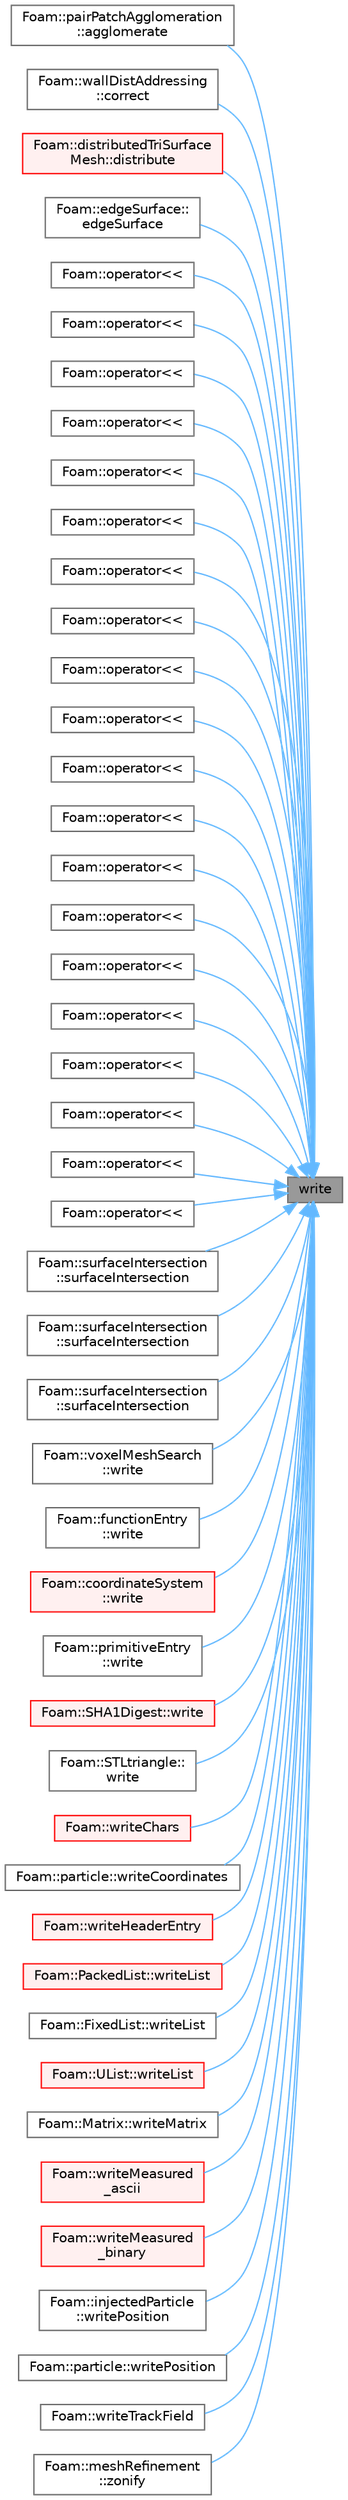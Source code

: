 digraph "write"
{
 // LATEX_PDF_SIZE
  bgcolor="transparent";
  edge [fontname=Helvetica,fontsize=10,labelfontname=Helvetica,labelfontsize=10];
  node [fontname=Helvetica,fontsize=10,shape=box,height=0.2,width=0.4];
  rankdir="RL";
  Node1 [id="Node000001",label="write",height=0.2,width=0.4,color="gray40", fillcolor="grey60", style="filled", fontcolor="black",tooltip=" "];
  Node1 -> Node2 [id="edge1_Node000001_Node000002",dir="back",color="steelblue1",style="solid",tooltip=" "];
  Node2 [id="Node000002",label="Foam::pairPatchAgglomeration\l::agglomerate",height=0.2,width=0.4,color="grey40", fillcolor="white", style="filled",URL="$classFoam_1_1pairPatchAgglomeration.html#a8a7e2d0d92c331c4f8b11e23e849f739",tooltip=" "];
  Node1 -> Node3 [id="edge2_Node000001_Node000003",dir="back",color="steelblue1",style="solid",tooltip=" "];
  Node3 [id="Node000003",label="Foam::wallDistAddressing\l::correct",height=0.2,width=0.4,color="grey40", fillcolor="white", style="filled",URL="$classFoam_1_1wallDistAddressing.html#a20bcaf396ed73535912d9a43d494fe74",tooltip=" "];
  Node1 -> Node4 [id="edge3_Node000001_Node000004",dir="back",color="steelblue1",style="solid",tooltip=" "];
  Node4 [id="Node000004",label="Foam::distributedTriSurface\lMesh::distribute",height=0.2,width=0.4,color="red", fillcolor="#FFF0F0", style="filled",URL="$classFoam_1_1distributedTriSurfaceMesh.html#a30b981a389a43e4853d4dec45e4e5edb",tooltip=" "];
  Node1 -> Node7 [id="edge4_Node000001_Node000007",dir="back",color="steelblue1",style="solid",tooltip=" "];
  Node7 [id="Node000007",label="Foam::edgeSurface::\ledgeSurface",height=0.2,width=0.4,color="grey40", fillcolor="white", style="filled",URL="$classFoam_1_1edgeSurface.html#abe6268d682c2dab294acf2175f47ca38",tooltip=" "];
  Node1 -> Node8 [id="edge5_Node000001_Node000008",dir="back",color="steelblue1",style="solid",tooltip=" "];
  Node8 [id="Node000008",label="Foam::operator\<\<",height=0.2,width=0.4,color="grey40", fillcolor="white", style="filled",URL="$namespaceFoam.html#a8648aef34e23f65341048f1b6b515aad",tooltip=" "];
  Node1 -> Node9 [id="edge6_Node000001_Node000009",dir="back",color="steelblue1",style="solid",tooltip=" "];
  Node9 [id="Node000009",label="Foam::operator\<\<",height=0.2,width=0.4,color="grey40", fillcolor="white", style="filled",URL="$namespaceFoam.html#a26b2a2a2e38bf739a951314e39138c82",tooltip=" "];
  Node1 -> Node10 [id="edge7_Node000001_Node000010",dir="back",color="steelblue1",style="solid",tooltip=" "];
  Node10 [id="Node000010",label="Foam::operator\<\<",height=0.2,width=0.4,color="grey40", fillcolor="white", style="filled",URL="$namespaceFoam.html#abd26a966ba3c1db211ef1b057e083908",tooltip=" "];
  Node1 -> Node11 [id="edge8_Node000001_Node000011",dir="back",color="steelblue1",style="solid",tooltip=" "];
  Node11 [id="Node000011",label="Foam::operator\<\<",height=0.2,width=0.4,color="grey40", fillcolor="white", style="filled",URL="$namespaceFoam.html#a169e75e90db47b4016a912d3092f5228",tooltip=" "];
  Node1 -> Node12 [id="edge9_Node000001_Node000012",dir="back",color="steelblue1",style="solid",tooltip=" "];
  Node12 [id="Node000012",label="Foam::operator\<\<",height=0.2,width=0.4,color="grey40", fillcolor="white", style="filled",URL="$namespaceFoam.html#a098cb4f841e337014fa9931b252070be",tooltip=" "];
  Node1 -> Node13 [id="edge10_Node000001_Node000013",dir="back",color="steelblue1",style="solid",tooltip=" "];
  Node13 [id="Node000013",label="Foam::operator\<\<",height=0.2,width=0.4,color="grey40", fillcolor="white", style="filled",URL="$namespaceFoam.html#a0df35d5d679bc115d8afee3f8b04ff9e",tooltip=" "];
  Node1 -> Node14 [id="edge11_Node000001_Node000014",dir="back",color="steelblue1",style="solid",tooltip=" "];
  Node14 [id="Node000014",label="Foam::operator\<\<",height=0.2,width=0.4,color="grey40", fillcolor="white", style="filled",URL="$namespaceFoam.html#a9cdaa266d5897135b23eb5d229811998",tooltip=" "];
  Node1 -> Node15 [id="edge12_Node000001_Node000015",dir="back",color="steelblue1",style="solid",tooltip=" "];
  Node15 [id="Node000015",label="Foam::operator\<\<",height=0.2,width=0.4,color="grey40", fillcolor="white", style="filled",URL="$namespaceFoam.html#a70a67c9daac7658b38920f7b613944b0",tooltip=" "];
  Node1 -> Node16 [id="edge13_Node000001_Node000016",dir="back",color="steelblue1",style="solid",tooltip=" "];
  Node16 [id="Node000016",label="Foam::operator\<\<",height=0.2,width=0.4,color="grey40", fillcolor="white", style="filled",URL="$namespaceFoam.html#a3db33a543ad6169bd6ad37ab1fb3cbe0",tooltip=" "];
  Node1 -> Node17 [id="edge14_Node000001_Node000017",dir="back",color="steelblue1",style="solid",tooltip=" "];
  Node17 [id="Node000017",label="Foam::operator\<\<",height=0.2,width=0.4,color="grey40", fillcolor="white", style="filled",URL="$namespaceFoam.html#a3ac30d5f2a5a3a6df90d7dcf9e8bebcd",tooltip=" "];
  Node1 -> Node18 [id="edge15_Node000001_Node000018",dir="back",color="steelblue1",style="solid",tooltip=" "];
  Node18 [id="Node000018",label="Foam::operator\<\<",height=0.2,width=0.4,color="grey40", fillcolor="white", style="filled",URL="$namespaceFoam.html#a8e21e4545d39adcd2ee0b991329bf79c",tooltip=" "];
  Node1 -> Node19 [id="edge16_Node000001_Node000019",dir="back",color="steelblue1",style="solid",tooltip=" "];
  Node19 [id="Node000019",label="Foam::operator\<\<",height=0.2,width=0.4,color="grey40", fillcolor="white", style="filled",URL="$namespaceFoam.html#a7996be73444689cb1c903e0798104b82",tooltip=" "];
  Node1 -> Node20 [id="edge17_Node000001_Node000020",dir="back",color="steelblue1",style="solid",tooltip=" "];
  Node20 [id="Node000020",label="Foam::operator\<\<",height=0.2,width=0.4,color="grey40", fillcolor="white", style="filled",URL="$namespaceFoam.html#aa0ca96288278f2f42d9f1ba42f3fe1a9",tooltip=" "];
  Node1 -> Node21 [id="edge18_Node000001_Node000021",dir="back",color="steelblue1",style="solid",tooltip=" "];
  Node21 [id="Node000021",label="Foam::operator\<\<",height=0.2,width=0.4,color="grey40", fillcolor="white", style="filled",URL="$namespaceFoam.html#ae8d5a7d2cd8c87970c4366193ccb6557",tooltip=" "];
  Node1 -> Node22 [id="edge19_Node000001_Node000022",dir="back",color="steelblue1",style="solid",tooltip=" "];
  Node22 [id="Node000022",label="Foam::operator\<\<",height=0.2,width=0.4,color="grey40", fillcolor="white", style="filled",URL="$namespaceFoam.html#a686c8044f00c16d56df0dc15f6820fcf",tooltip=" "];
  Node1 -> Node23 [id="edge20_Node000001_Node000023",dir="back",color="steelblue1",style="solid",tooltip=" "];
  Node23 [id="Node000023",label="Foam::operator\<\<",height=0.2,width=0.4,color="grey40", fillcolor="white", style="filled",URL="$namespaceFoam.html#a4d839b9b9ecbb82827b1f7fe9fe86ea2",tooltip=" "];
  Node1 -> Node24 [id="edge21_Node000001_Node000024",dir="back",color="steelblue1",style="solid",tooltip=" "];
  Node24 [id="Node000024",label="Foam::operator\<\<",height=0.2,width=0.4,color="grey40", fillcolor="white", style="filled",URL="$namespaceFoam.html#a8fa66bec0bc48f344bea421aec3cc593",tooltip=" "];
  Node1 -> Node25 [id="edge22_Node000001_Node000025",dir="back",color="steelblue1",style="solid",tooltip=" "];
  Node25 [id="Node000025",label="Foam::operator\<\<",height=0.2,width=0.4,color="grey40", fillcolor="white", style="filled",URL="$namespaceFoam.html#a43fa51de8041a74b6e43b9ee9bfc2207",tooltip=" "];
  Node1 -> Node26 [id="edge23_Node000001_Node000026",dir="back",color="steelblue1",style="solid",tooltip=" "];
  Node26 [id="Node000026",label="Foam::operator\<\<",height=0.2,width=0.4,color="grey40", fillcolor="white", style="filled",URL="$namespaceFoam.html#accf1845b69a4c66156a7f6961b633505",tooltip=" "];
  Node1 -> Node27 [id="edge24_Node000001_Node000027",dir="back",color="steelblue1",style="solid",tooltip=" "];
  Node27 [id="Node000027",label="Foam::operator\<\<",height=0.2,width=0.4,color="grey40", fillcolor="white", style="filled",URL="$namespaceFoam.html#ab9b46590133ea14f50c712f14a0b9442",tooltip=" "];
  Node1 -> Node28 [id="edge25_Node000001_Node000028",dir="back",color="steelblue1",style="solid",tooltip=" "];
  Node28 [id="Node000028",label="Foam::surfaceIntersection\l::surfaceIntersection",height=0.2,width=0.4,color="grey40", fillcolor="white", style="filled",URL="$classFoam_1_1surfaceIntersection.html#a18e6a04334661f9c57af4d5b5b702b68",tooltip=" "];
  Node1 -> Node29 [id="edge26_Node000001_Node000029",dir="back",color="steelblue1",style="solid",tooltip=" "];
  Node29 [id="Node000029",label="Foam::surfaceIntersection\l::surfaceIntersection",height=0.2,width=0.4,color="grey40", fillcolor="white", style="filled",URL="$classFoam_1_1surfaceIntersection.html#a4200b422ab0627b19743e0b738da873c",tooltip=" "];
  Node1 -> Node30 [id="edge27_Node000001_Node000030",dir="back",color="steelblue1",style="solid",tooltip=" "];
  Node30 [id="Node000030",label="Foam::surfaceIntersection\l::surfaceIntersection",height=0.2,width=0.4,color="grey40", fillcolor="white", style="filled",URL="$classFoam_1_1surfaceIntersection.html#a4e184d0bce13b0bb59c21c5bd1e6d8e4",tooltip=" "];
  Node1 -> Node31 [id="edge28_Node000001_Node000031",dir="back",color="steelblue1",style="solid",tooltip=" "];
  Node31 [id="Node000031",label="Foam::voxelMeshSearch\l::write",height=0.2,width=0.4,color="grey40", fillcolor="white", style="filled",URL="$classFoam_1_1voxelMeshSearch.html#ad80679b9e9ee7258268e44346678f8a4",tooltip=" "];
  Node1 -> Node32 [id="edge29_Node000001_Node000032",dir="back",color="steelblue1",style="solid",tooltip=" "];
  Node32 [id="Node000032",label="Foam::functionEntry\l::write",height=0.2,width=0.4,color="grey40", fillcolor="white", style="filled",URL="$classFoam_1_1functionEntry.html#a78cec3e4ecac4a89a3ad8d38f2ad21f5",tooltip=" "];
  Node1 -> Node33 [id="edge30_Node000001_Node000033",dir="back",color="steelblue1",style="solid",tooltip=" "];
  Node33 [id="Node000033",label="Foam::coordinateSystem\l::write",height=0.2,width=0.4,color="red", fillcolor="#FFF0F0", style="filled",URL="$classFoam_1_1coordinateSystem.html#a78cec3e4ecac4a89a3ad8d38f2ad21f5",tooltip=" "];
  Node1 -> Node35 [id="edge31_Node000001_Node000035",dir="back",color="steelblue1",style="solid",tooltip=" "];
  Node35 [id="Node000035",label="Foam::primitiveEntry\l::write",height=0.2,width=0.4,color="grey40", fillcolor="white", style="filled",URL="$classFoam_1_1primitiveEntry.html#ab747778629de90c85b09b53c66a54b3b",tooltip=" "];
  Node1 -> Node36 [id="edge32_Node000001_Node000036",dir="back",color="steelblue1",style="solid",tooltip=" "];
  Node36 [id="Node000036",label="Foam::SHA1Digest::write",height=0.2,width=0.4,color="red", fillcolor="#FFF0F0", style="filled",URL="$classFoam_1_1SHA1Digest.html#a9834a6f2df7585ebd40fac7ec08a480d",tooltip=" "];
  Node1 -> Node38 [id="edge33_Node000001_Node000038",dir="back",color="steelblue1",style="solid",tooltip=" "];
  Node38 [id="Node000038",label="Foam::STLtriangle::\lwrite",height=0.2,width=0.4,color="grey40", fillcolor="white", style="filled",URL="$classFoam_1_1STLtriangle.html#a352bb124b2f1609c8d6a0fa0e62d91d0",tooltip=" "];
  Node1 -> Node39 [id="edge34_Node000001_Node000039",dir="back",color="steelblue1",style="solid",tooltip=" "];
  Node39 [id="Node000039",label="Foam::writeChars",height=0.2,width=0.4,color="red", fillcolor="#FFF0F0", style="filled",URL="$namespaceFoam.html#afe8e1b5bcfb989ed9a7a5a8f496eaa7c",tooltip=" "];
  Node1 -> Node42 [id="edge35_Node000001_Node000042",dir="back",color="steelblue1",style="solid",tooltip=" "];
  Node42 [id="Node000042",label="Foam::particle::writeCoordinates",height=0.2,width=0.4,color="grey40", fillcolor="white", style="filled",URL="$classFoam_1_1particle.html#afa77063c3d541e71a24ce026f8e5ef71",tooltip=" "];
  Node1 -> Node43 [id="edge36_Node000001_Node000043",dir="back",color="steelblue1",style="solid",tooltip=" "];
  Node43 [id="Node000043",label="Foam::writeHeaderEntry",height=0.2,width=0.4,color="red", fillcolor="#FFF0F0", style="filled",URL="$namespaceFoam.html#aa3cf02a37f3e6fb53aabc319321667ca",tooltip=" "];
  Node1 -> Node48 [id="edge37_Node000001_Node000048",dir="back",color="steelblue1",style="solid",tooltip=" "];
  Node48 [id="Node000048",label="Foam::PackedList::writeList",height=0.2,width=0.4,color="red", fillcolor="#FFF0F0", style="filled",URL="$classFoam_1_1PackedList.html#ac686cbbb2ec5a18ad1d9d6a57da02015",tooltip=" "];
  Node1 -> Node50 [id="edge38_Node000001_Node000050",dir="back",color="steelblue1",style="solid",tooltip=" "];
  Node50 [id="Node000050",label="Foam::FixedList::writeList",height=0.2,width=0.4,color="grey40", fillcolor="white", style="filled",URL="$classFoam_1_1FixedList.html#ac686cbbb2ec5a18ad1d9d6a57da02015",tooltip=" "];
  Node1 -> Node51 [id="edge39_Node000001_Node000051",dir="back",color="steelblue1",style="solid",tooltip=" "];
  Node51 [id="Node000051",label="Foam::UList::writeList",height=0.2,width=0.4,color="red", fillcolor="#FFF0F0", style="filled",URL="$classFoam_1_1UList.html#ac686cbbb2ec5a18ad1d9d6a57da02015",tooltip=" "];
  Node1 -> Node62 [id="edge40_Node000001_Node000062",dir="back",color="steelblue1",style="solid",tooltip=" "];
  Node62 [id="Node000062",label="Foam::Matrix::writeMatrix",height=0.2,width=0.4,color="grey40", fillcolor="white", style="filled",URL="$classFoam_1_1Matrix.html#a477458bc79d12df7b76f584028b08673",tooltip=" "];
  Node1 -> Node63 [id="edge41_Node000001_Node000063",dir="back",color="steelblue1",style="solid",tooltip=" "];
  Node63 [id="Node000063",label="Foam::writeMeasured\l_ascii",height=0.2,width=0.4,color="red", fillcolor="#FFF0F0", style="filled",URL="$namespaceFoam.html#ae32a58c361b38d8063ebe3ce23d76f7f",tooltip=" "];
  Node1 -> Node65 [id="edge42_Node000001_Node000065",dir="back",color="steelblue1",style="solid",tooltip=" "];
  Node65 [id="Node000065",label="Foam::writeMeasured\l_binary",height=0.2,width=0.4,color="red", fillcolor="#FFF0F0", style="filled",URL="$namespaceFoam.html#a18913bb1bb42820eb5223c6b1bb989f9",tooltip=" "];
  Node1 -> Node66 [id="edge43_Node000001_Node000066",dir="back",color="steelblue1",style="solid",tooltip=" "];
  Node66 [id="Node000066",label="Foam::injectedParticle\l::writePosition",height=0.2,width=0.4,color="grey40", fillcolor="white", style="filled",URL="$classFoam_1_1injectedParticle.html#aa3bae679e042d7e6516b7e01a1a9662f",tooltip=" "];
  Node1 -> Node67 [id="edge44_Node000001_Node000067",dir="back",color="steelblue1",style="solid",tooltip=" "];
  Node67 [id="Node000067",label="Foam::particle::writePosition",height=0.2,width=0.4,color="grey40", fillcolor="white", style="filled",URL="$classFoam_1_1particle.html#adc51b116353a07ddedbbb04c46c82eba",tooltip=" "];
  Node1 -> Node68 [id="edge45_Node000001_Node000068",dir="back",color="steelblue1",style="solid",tooltip=" "];
  Node68 [id="Node000068",label="Foam::writeTrackField",height=0.2,width=0.4,color="grey40", fillcolor="white", style="filled",URL="$namespaceFoam.html#a0524240362048af224231a343ac1ef04",tooltip=" "];
  Node1 -> Node69 [id="edge46_Node000001_Node000069",dir="back",color="steelblue1",style="solid",tooltip=" "];
  Node69 [id="Node000069",label="Foam::meshRefinement\l::zonify",height=0.2,width=0.4,color="grey40", fillcolor="white", style="filled",URL="$classFoam_1_1meshRefinement.html#af9337a8c0640eb31bb70bc0e7efd54f6",tooltip=" "];
}
